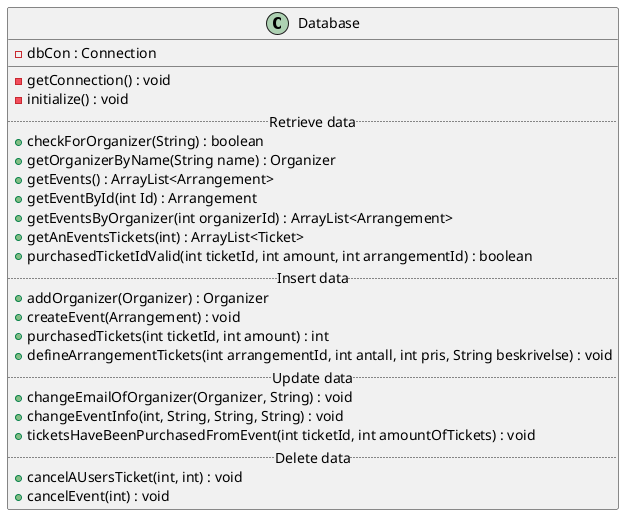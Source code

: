 @startuml

class Database {
	- dbCon : Connection
	__
	- getConnection() : void
	- initialize() : void
	.. Retrieve data ..
	+ checkForOrganizer(String) : boolean
	+ getOrganizerByName(String name) : Organizer
	+ getEvents() : ArrayList<Arrangement>
	+ getEventById(int Id) : Arrangement
	+ getEventsByOrganizer(int organizerId) : ArrayList<Arrangement>
	+ getAnEventsTickets(int) : ArrayList<Ticket>
	+ purchasedTicketIdValid(int ticketId, int amount, int arrangementId) : boolean
	.. Insert data ..
	+ addOrganizer(Organizer) : Organizer
	+ createEvent(Arrangement) : void
	+ purchasedTickets(int ticketId, int amount) : int
	+ defineArrangementTickets(int arrangementId, int antall, int pris, String beskrivelse) : void
	.. Update data ..
	+ changeEmailOfOrganizer(Organizer, String) : void
	+ changeEventInfo(int, String, String, String) : void
	+ ticketsHaveBeenPurchasedFromEvent(int ticketId, int amountOfTickets) : void
	.. Delete data ..
	+ cancelAUsersTicket(int, int) : void
	+ cancelEvent(int) : void
}

@enduml